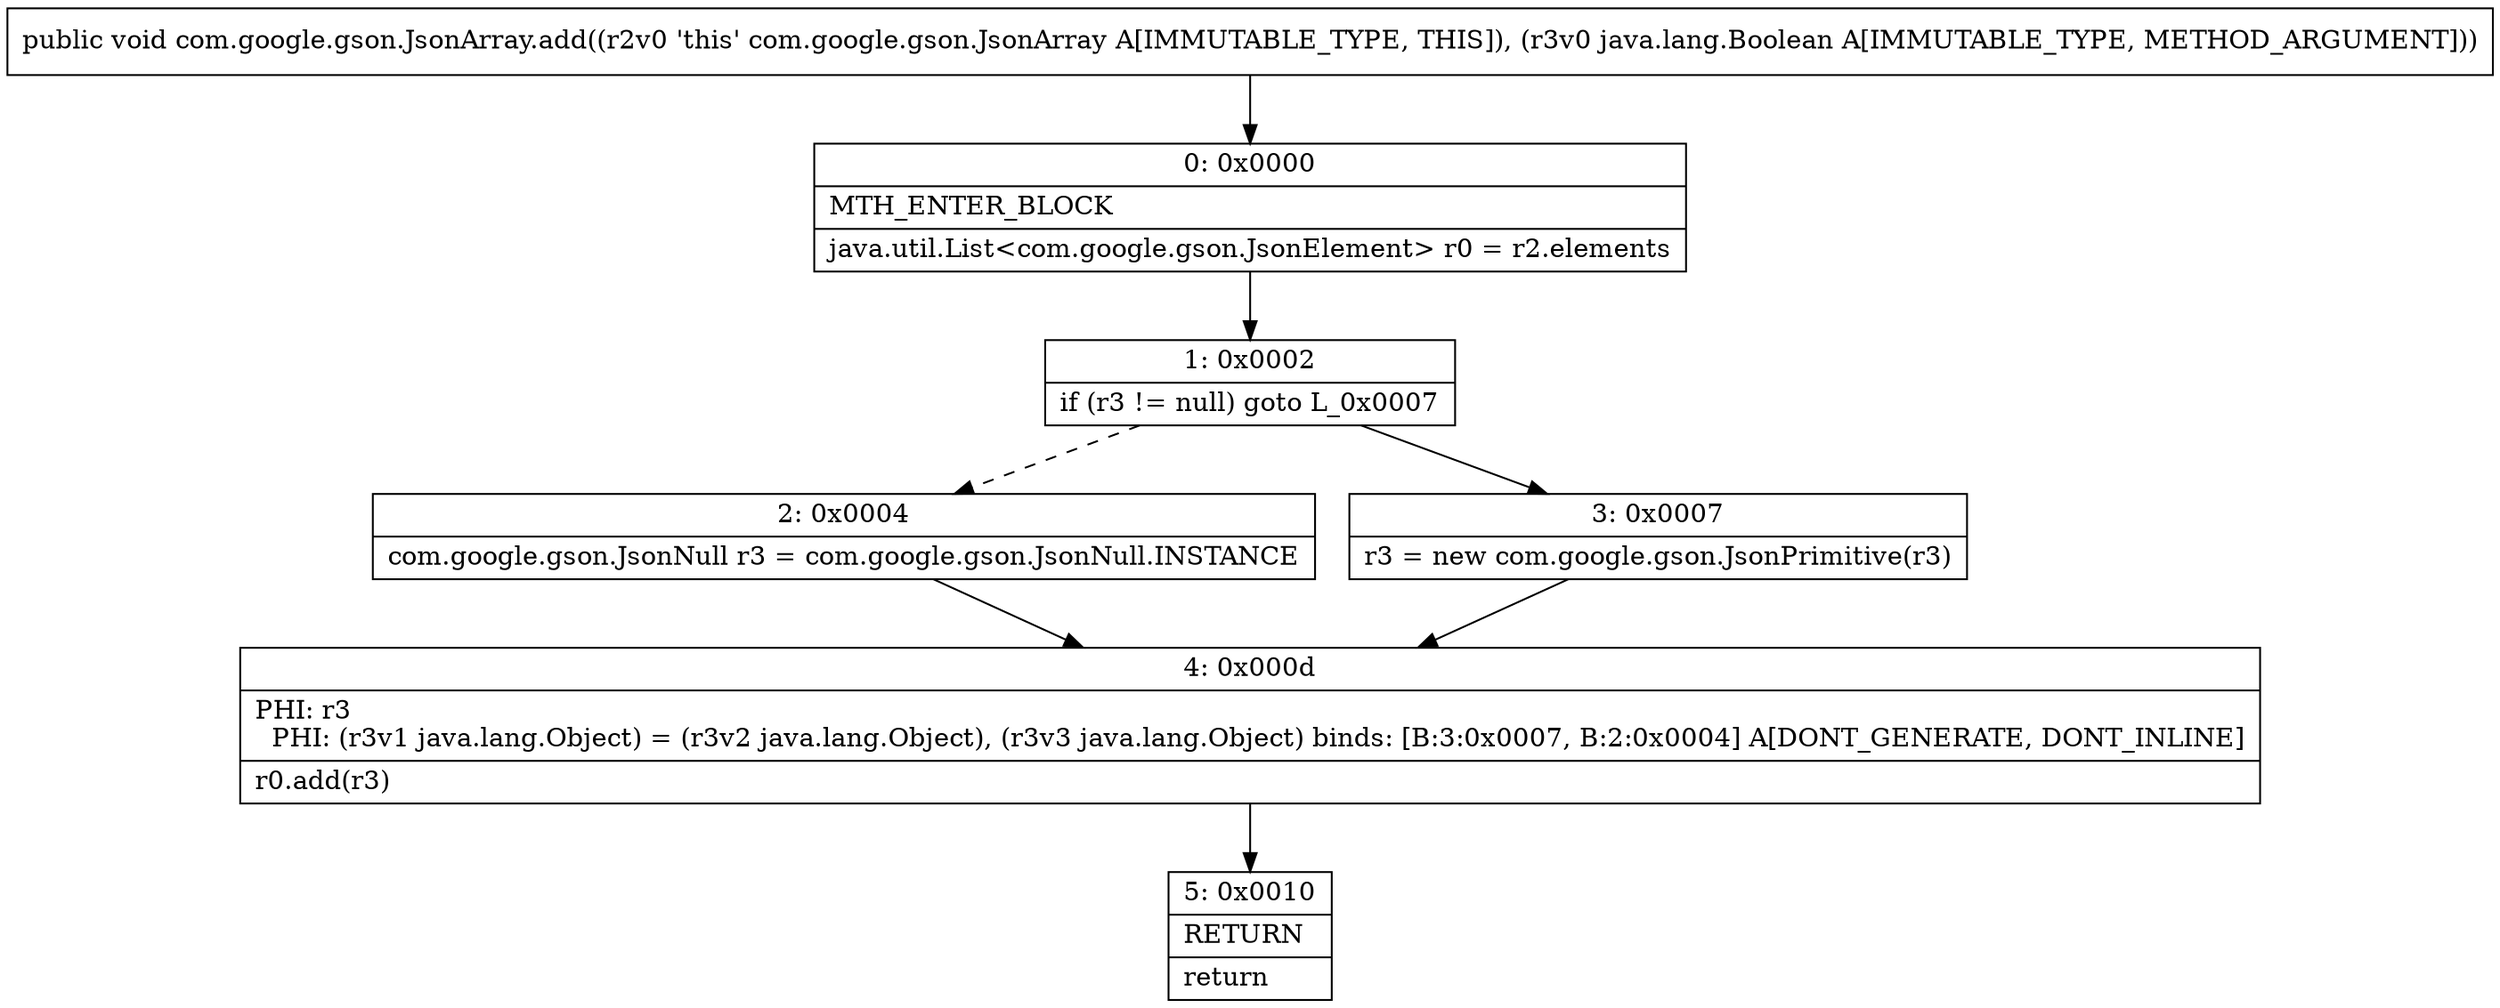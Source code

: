 digraph "CFG forcom.google.gson.JsonArray.add(Ljava\/lang\/Boolean;)V" {
Node_0 [shape=record,label="{0\:\ 0x0000|MTH_ENTER_BLOCK\l|java.util.List\<com.google.gson.JsonElement\> r0 = r2.elements\l}"];
Node_1 [shape=record,label="{1\:\ 0x0002|if (r3 != null) goto L_0x0007\l}"];
Node_2 [shape=record,label="{2\:\ 0x0004|com.google.gson.JsonNull r3 = com.google.gson.JsonNull.INSTANCE\l}"];
Node_3 [shape=record,label="{3\:\ 0x0007|r3 = new com.google.gson.JsonPrimitive(r3)\l}"];
Node_4 [shape=record,label="{4\:\ 0x000d|PHI: r3 \l  PHI: (r3v1 java.lang.Object) = (r3v2 java.lang.Object), (r3v3 java.lang.Object) binds: [B:3:0x0007, B:2:0x0004] A[DONT_GENERATE, DONT_INLINE]\l|r0.add(r3)\l}"];
Node_5 [shape=record,label="{5\:\ 0x0010|RETURN\l|return\l}"];
MethodNode[shape=record,label="{public void com.google.gson.JsonArray.add((r2v0 'this' com.google.gson.JsonArray A[IMMUTABLE_TYPE, THIS]), (r3v0 java.lang.Boolean A[IMMUTABLE_TYPE, METHOD_ARGUMENT])) }"];
MethodNode -> Node_0;
Node_0 -> Node_1;
Node_1 -> Node_2[style=dashed];
Node_1 -> Node_3;
Node_2 -> Node_4;
Node_3 -> Node_4;
Node_4 -> Node_5;
}

